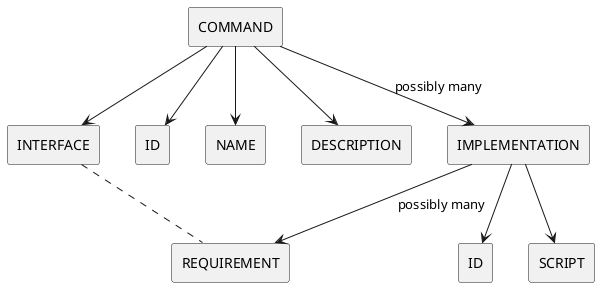 @startuml ontology-old-commands
skinparam componentStyle rectangle

[ID] as CID
[ID] as IID

[COMMAND] --> CID
[COMMAND] --> [NAME]
[COMMAND] --> [DESCRIPTION]
[COMMAND] --> [INTERFACE]
[COMMAND] --> [IMPLEMENTATION]  : possibly many
[IMPLEMENTATION] --> IID
[IMPLEMENTATION] --> [SCRIPT]
[IMPLEMENTATION] -down-> [REQUIREMENT]  : possibly many
[REQUIREMENT] .up. [INTERFACE]

@enduml
